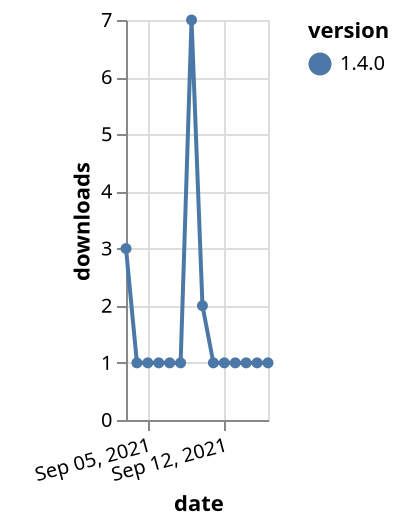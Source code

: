 {"$schema": "https://vega.github.io/schema/vega-lite/v5.json", "description": "A simple bar chart with embedded data.", "data": {"values": [{"date": "2021-09-03", "total": 537, "delta": 3, "version": "1.4.0"}, {"date": "2021-09-04", "total": 538, "delta": 1, "version": "1.4.0"}, {"date": "2021-09-05", "total": 539, "delta": 1, "version": "1.4.0"}, {"date": "2021-09-06", "total": 540, "delta": 1, "version": "1.4.0"}, {"date": "2021-09-07", "total": 541, "delta": 1, "version": "1.4.0"}, {"date": "2021-09-08", "total": 542, "delta": 1, "version": "1.4.0"}, {"date": "2021-09-09", "total": 549, "delta": 7, "version": "1.4.0"}, {"date": "2021-09-10", "total": 551, "delta": 2, "version": "1.4.0"}, {"date": "2021-09-11", "total": 552, "delta": 1, "version": "1.4.0"}, {"date": "2021-09-12", "total": 553, "delta": 1, "version": "1.4.0"}, {"date": "2021-09-13", "total": 554, "delta": 1, "version": "1.4.0"}, {"date": "2021-09-14", "total": 555, "delta": 1, "version": "1.4.0"}, {"date": "2021-09-15", "total": 556, "delta": 1, "version": "1.4.0"}, {"date": "2021-09-16", "total": 557, "delta": 1, "version": "1.4.0"}]}, "width": "container", "mark": {"type": "line", "point": {"filled": true}}, "encoding": {"x": {"field": "date", "type": "temporal", "timeUnit": "yearmonthdate", "title": "date", "axis": {"labelAngle": -15}}, "y": {"field": "delta", "type": "quantitative", "title": "downloads"}, "color": {"field": "version", "type": "nominal"}, "tooltip": {"field": "delta"}}}